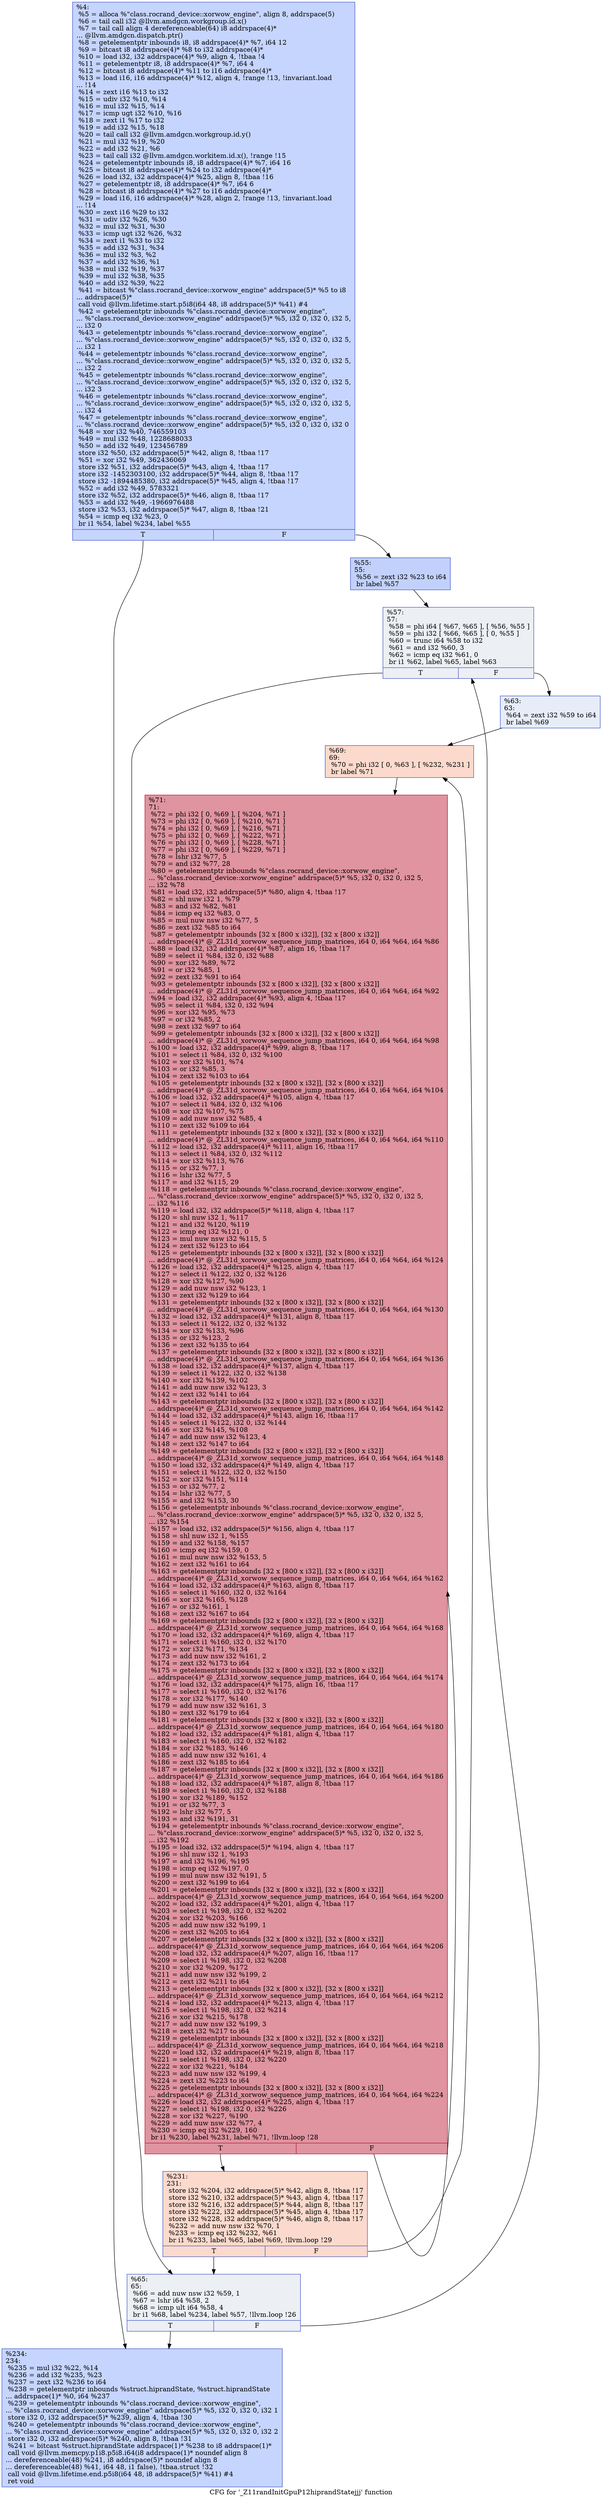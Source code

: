 digraph "CFG for '_Z11randInitGpuP12hiprandStatejjj' function" {
	label="CFG for '_Z11randInitGpuP12hiprandStatejjj' function";

	Node0x56e5a70 [shape=record,color="#3d50c3ff", style=filled, fillcolor="#7ea1fa70",label="{%4:\l  %5 = alloca %\"class.rocrand_device::xorwow_engine\", align 8, addrspace(5)\l  %6 = tail call i32 @llvm.amdgcn.workgroup.id.x()\l  %7 = tail call align 4 dereferenceable(64) i8 addrspace(4)*\l... @llvm.amdgcn.dispatch.ptr()\l  %8 = getelementptr inbounds i8, i8 addrspace(4)* %7, i64 12\l  %9 = bitcast i8 addrspace(4)* %8 to i32 addrspace(4)*\l  %10 = load i32, i32 addrspace(4)* %9, align 4, !tbaa !4\l  %11 = getelementptr i8, i8 addrspace(4)* %7, i64 4\l  %12 = bitcast i8 addrspace(4)* %11 to i16 addrspace(4)*\l  %13 = load i16, i16 addrspace(4)* %12, align 4, !range !13, !invariant.load\l... !14\l  %14 = zext i16 %13 to i32\l  %15 = udiv i32 %10, %14\l  %16 = mul i32 %15, %14\l  %17 = icmp ugt i32 %10, %16\l  %18 = zext i1 %17 to i32\l  %19 = add i32 %15, %18\l  %20 = tail call i32 @llvm.amdgcn.workgroup.id.y()\l  %21 = mul i32 %19, %20\l  %22 = add i32 %21, %6\l  %23 = tail call i32 @llvm.amdgcn.workitem.id.x(), !range !15\l  %24 = getelementptr inbounds i8, i8 addrspace(4)* %7, i64 16\l  %25 = bitcast i8 addrspace(4)* %24 to i32 addrspace(4)*\l  %26 = load i32, i32 addrspace(4)* %25, align 8, !tbaa !16\l  %27 = getelementptr i8, i8 addrspace(4)* %7, i64 6\l  %28 = bitcast i8 addrspace(4)* %27 to i16 addrspace(4)*\l  %29 = load i16, i16 addrspace(4)* %28, align 2, !range !13, !invariant.load\l... !14\l  %30 = zext i16 %29 to i32\l  %31 = udiv i32 %26, %30\l  %32 = mul i32 %31, %30\l  %33 = icmp ugt i32 %26, %32\l  %34 = zext i1 %33 to i32\l  %35 = add i32 %31, %34\l  %36 = mul i32 %3, %2\l  %37 = add i32 %36, %1\l  %38 = mul i32 %19, %37\l  %39 = mul i32 %38, %35\l  %40 = add i32 %39, %22\l  %41 = bitcast %\"class.rocrand_device::xorwow_engine\" addrspace(5)* %5 to i8\l... addrspace(5)*\l  call void @llvm.lifetime.start.p5i8(i64 48, i8 addrspace(5)* %41) #4\l  %42 = getelementptr inbounds %\"class.rocrand_device::xorwow_engine\",\l... %\"class.rocrand_device::xorwow_engine\" addrspace(5)* %5, i32 0, i32 0, i32 5,\l... i32 0\l  %43 = getelementptr inbounds %\"class.rocrand_device::xorwow_engine\",\l... %\"class.rocrand_device::xorwow_engine\" addrspace(5)* %5, i32 0, i32 0, i32 5,\l... i32 1\l  %44 = getelementptr inbounds %\"class.rocrand_device::xorwow_engine\",\l... %\"class.rocrand_device::xorwow_engine\" addrspace(5)* %5, i32 0, i32 0, i32 5,\l... i32 2\l  %45 = getelementptr inbounds %\"class.rocrand_device::xorwow_engine\",\l... %\"class.rocrand_device::xorwow_engine\" addrspace(5)* %5, i32 0, i32 0, i32 5,\l... i32 3\l  %46 = getelementptr inbounds %\"class.rocrand_device::xorwow_engine\",\l... %\"class.rocrand_device::xorwow_engine\" addrspace(5)* %5, i32 0, i32 0, i32 5,\l... i32 4\l  %47 = getelementptr inbounds %\"class.rocrand_device::xorwow_engine\",\l... %\"class.rocrand_device::xorwow_engine\" addrspace(5)* %5, i32 0, i32 0, i32 0\l  %48 = xor i32 %40, 746559103\l  %49 = mul i32 %48, 1228688033\l  %50 = add i32 %49, 123456789\l  store i32 %50, i32 addrspace(5)* %42, align 8, !tbaa !17\l  %51 = xor i32 %49, 362436069\l  store i32 %51, i32 addrspace(5)* %43, align 4, !tbaa !17\l  store i32 -1452303100, i32 addrspace(5)* %44, align 8, !tbaa !17\l  store i32 -1894485380, i32 addrspace(5)* %45, align 4, !tbaa !17\l  %52 = add i32 %49, 5783321\l  store i32 %52, i32 addrspace(5)* %46, align 8, !tbaa !17\l  %53 = add i32 %49, -1966976488\l  store i32 %53, i32 addrspace(5)* %47, align 8, !tbaa !21\l  %54 = icmp eq i32 %23, 0\l  br i1 %54, label %234, label %55\l|{<s0>T|<s1>F}}"];
	Node0x56e5a70:s0 -> Node0x56ee6e0;
	Node0x56e5a70:s1 -> Node0x56ee770;
	Node0x56ee770 [shape=record,color="#3d50c3ff", style=filled, fillcolor="#7396f570",label="{%55:\l55:                                               \l  %56 = zext i32 %23 to i64\l  br label %57\l}"];
	Node0x56ee770 -> Node0x56ee920;
	Node0x56ee920 [shape=record,color="#3d50c3ff", style=filled, fillcolor="#d4dbe670",label="{%57:\l57:                                               \l  %58 = phi i64 [ %67, %65 ], [ %56, %55 ]\l  %59 = phi i32 [ %66, %65 ], [ 0, %55 ]\l  %60 = trunc i64 %58 to i32\l  %61 = and i32 %60, 3\l  %62 = icmp eq i32 %61, 0\l  br i1 %62, label %65, label %63\l|{<s0>T|<s1>F}}"];
	Node0x56ee920:s0 -> Node0x56ee9e0;
	Node0x56ee920:s1 -> Node0x56eedd0;
	Node0x56eedd0 [shape=record,color="#3d50c3ff", style=filled, fillcolor="#c7d7f070",label="{%63:\l63:                                               \l  %64 = zext i32 %59 to i64\l  br label %69\l}"];
	Node0x56eedd0 -> Node0x56ec770;
	Node0x56ee9e0 [shape=record,color="#3d50c3ff", style=filled, fillcolor="#d4dbe670",label="{%65:\l65:                                               \l  %66 = add nuw nsw i32 %59, 1\l  %67 = lshr i64 %58, 2\l  %68 = icmp ult i64 %58, 4\l  br i1 %68, label %234, label %57, !llvm.loop !26\l|{<s0>T|<s1>F}}"];
	Node0x56ee9e0:s0 -> Node0x56ee6e0;
	Node0x56ee9e0:s1 -> Node0x56ee920;
	Node0x56ec770 [shape=record,color="#3d50c3ff", style=filled, fillcolor="#f7ac8e70",label="{%69:\l69:                                               \l  %70 = phi i32 [ 0, %63 ], [ %232, %231 ]\l  br label %71\l}"];
	Node0x56ec770 -> Node0x56ef690;
	Node0x56ef690 [shape=record,color="#b70d28ff", style=filled, fillcolor="#b70d2870",label="{%71:\l71:                                               \l  %72 = phi i32 [ 0, %69 ], [ %204, %71 ]\l  %73 = phi i32 [ 0, %69 ], [ %210, %71 ]\l  %74 = phi i32 [ 0, %69 ], [ %216, %71 ]\l  %75 = phi i32 [ 0, %69 ], [ %222, %71 ]\l  %76 = phi i32 [ 0, %69 ], [ %228, %71 ]\l  %77 = phi i32 [ 0, %69 ], [ %229, %71 ]\l  %78 = lshr i32 %77, 5\l  %79 = and i32 %77, 28\l  %80 = getelementptr inbounds %\"class.rocrand_device::xorwow_engine\",\l... %\"class.rocrand_device::xorwow_engine\" addrspace(5)* %5, i32 0, i32 0, i32 5,\l... i32 %78\l  %81 = load i32, i32 addrspace(5)* %80, align 4, !tbaa !17\l  %82 = shl nuw i32 1, %79\l  %83 = and i32 %82, %81\l  %84 = icmp eq i32 %83, 0\l  %85 = mul nuw nsw i32 %77, 5\l  %86 = zext i32 %85 to i64\l  %87 = getelementptr inbounds [32 x [800 x i32]], [32 x [800 x i32]]\l... addrspace(4)* @_ZL31d_xorwow_sequence_jump_matrices, i64 0, i64 %64, i64 %86\l  %88 = load i32, i32 addrspace(4)* %87, align 16, !tbaa !17\l  %89 = select i1 %84, i32 0, i32 %88\l  %90 = xor i32 %89, %72\l  %91 = or i32 %85, 1\l  %92 = zext i32 %91 to i64\l  %93 = getelementptr inbounds [32 x [800 x i32]], [32 x [800 x i32]]\l... addrspace(4)* @_ZL31d_xorwow_sequence_jump_matrices, i64 0, i64 %64, i64 %92\l  %94 = load i32, i32 addrspace(4)* %93, align 4, !tbaa !17\l  %95 = select i1 %84, i32 0, i32 %94\l  %96 = xor i32 %95, %73\l  %97 = or i32 %85, 2\l  %98 = zext i32 %97 to i64\l  %99 = getelementptr inbounds [32 x [800 x i32]], [32 x [800 x i32]]\l... addrspace(4)* @_ZL31d_xorwow_sequence_jump_matrices, i64 0, i64 %64, i64 %98\l  %100 = load i32, i32 addrspace(4)* %99, align 8, !tbaa !17\l  %101 = select i1 %84, i32 0, i32 %100\l  %102 = xor i32 %101, %74\l  %103 = or i32 %85, 3\l  %104 = zext i32 %103 to i64\l  %105 = getelementptr inbounds [32 x [800 x i32]], [32 x [800 x i32]]\l... addrspace(4)* @_ZL31d_xorwow_sequence_jump_matrices, i64 0, i64 %64, i64 %104\l  %106 = load i32, i32 addrspace(4)* %105, align 4, !tbaa !17\l  %107 = select i1 %84, i32 0, i32 %106\l  %108 = xor i32 %107, %75\l  %109 = add nuw nsw i32 %85, 4\l  %110 = zext i32 %109 to i64\l  %111 = getelementptr inbounds [32 x [800 x i32]], [32 x [800 x i32]]\l... addrspace(4)* @_ZL31d_xorwow_sequence_jump_matrices, i64 0, i64 %64, i64 %110\l  %112 = load i32, i32 addrspace(4)* %111, align 16, !tbaa !17\l  %113 = select i1 %84, i32 0, i32 %112\l  %114 = xor i32 %113, %76\l  %115 = or i32 %77, 1\l  %116 = lshr i32 %77, 5\l  %117 = and i32 %115, 29\l  %118 = getelementptr inbounds %\"class.rocrand_device::xorwow_engine\",\l... %\"class.rocrand_device::xorwow_engine\" addrspace(5)* %5, i32 0, i32 0, i32 5,\l... i32 %116\l  %119 = load i32, i32 addrspace(5)* %118, align 4, !tbaa !17\l  %120 = shl nuw i32 1, %117\l  %121 = and i32 %120, %119\l  %122 = icmp eq i32 %121, 0\l  %123 = mul nuw nsw i32 %115, 5\l  %124 = zext i32 %123 to i64\l  %125 = getelementptr inbounds [32 x [800 x i32]], [32 x [800 x i32]]\l... addrspace(4)* @_ZL31d_xorwow_sequence_jump_matrices, i64 0, i64 %64, i64 %124\l  %126 = load i32, i32 addrspace(4)* %125, align 4, !tbaa !17\l  %127 = select i1 %122, i32 0, i32 %126\l  %128 = xor i32 %127, %90\l  %129 = add nuw nsw i32 %123, 1\l  %130 = zext i32 %129 to i64\l  %131 = getelementptr inbounds [32 x [800 x i32]], [32 x [800 x i32]]\l... addrspace(4)* @_ZL31d_xorwow_sequence_jump_matrices, i64 0, i64 %64, i64 %130\l  %132 = load i32, i32 addrspace(4)* %131, align 8, !tbaa !17\l  %133 = select i1 %122, i32 0, i32 %132\l  %134 = xor i32 %133, %96\l  %135 = or i32 %123, 2\l  %136 = zext i32 %135 to i64\l  %137 = getelementptr inbounds [32 x [800 x i32]], [32 x [800 x i32]]\l... addrspace(4)* @_ZL31d_xorwow_sequence_jump_matrices, i64 0, i64 %64, i64 %136\l  %138 = load i32, i32 addrspace(4)* %137, align 4, !tbaa !17\l  %139 = select i1 %122, i32 0, i32 %138\l  %140 = xor i32 %139, %102\l  %141 = add nuw nsw i32 %123, 3\l  %142 = zext i32 %141 to i64\l  %143 = getelementptr inbounds [32 x [800 x i32]], [32 x [800 x i32]]\l... addrspace(4)* @_ZL31d_xorwow_sequence_jump_matrices, i64 0, i64 %64, i64 %142\l  %144 = load i32, i32 addrspace(4)* %143, align 16, !tbaa !17\l  %145 = select i1 %122, i32 0, i32 %144\l  %146 = xor i32 %145, %108\l  %147 = add nuw nsw i32 %123, 4\l  %148 = zext i32 %147 to i64\l  %149 = getelementptr inbounds [32 x [800 x i32]], [32 x [800 x i32]]\l... addrspace(4)* @_ZL31d_xorwow_sequence_jump_matrices, i64 0, i64 %64, i64 %148\l  %150 = load i32, i32 addrspace(4)* %149, align 4, !tbaa !17\l  %151 = select i1 %122, i32 0, i32 %150\l  %152 = xor i32 %151, %114\l  %153 = or i32 %77, 2\l  %154 = lshr i32 %77, 5\l  %155 = and i32 %153, 30\l  %156 = getelementptr inbounds %\"class.rocrand_device::xorwow_engine\",\l... %\"class.rocrand_device::xorwow_engine\" addrspace(5)* %5, i32 0, i32 0, i32 5,\l... i32 %154\l  %157 = load i32, i32 addrspace(5)* %156, align 4, !tbaa !17\l  %158 = shl nuw i32 1, %155\l  %159 = and i32 %158, %157\l  %160 = icmp eq i32 %159, 0\l  %161 = mul nuw nsw i32 %153, 5\l  %162 = zext i32 %161 to i64\l  %163 = getelementptr inbounds [32 x [800 x i32]], [32 x [800 x i32]]\l... addrspace(4)* @_ZL31d_xorwow_sequence_jump_matrices, i64 0, i64 %64, i64 %162\l  %164 = load i32, i32 addrspace(4)* %163, align 8, !tbaa !17\l  %165 = select i1 %160, i32 0, i32 %164\l  %166 = xor i32 %165, %128\l  %167 = or i32 %161, 1\l  %168 = zext i32 %167 to i64\l  %169 = getelementptr inbounds [32 x [800 x i32]], [32 x [800 x i32]]\l... addrspace(4)* @_ZL31d_xorwow_sequence_jump_matrices, i64 0, i64 %64, i64 %168\l  %170 = load i32, i32 addrspace(4)* %169, align 4, !tbaa !17\l  %171 = select i1 %160, i32 0, i32 %170\l  %172 = xor i32 %171, %134\l  %173 = add nuw nsw i32 %161, 2\l  %174 = zext i32 %173 to i64\l  %175 = getelementptr inbounds [32 x [800 x i32]], [32 x [800 x i32]]\l... addrspace(4)* @_ZL31d_xorwow_sequence_jump_matrices, i64 0, i64 %64, i64 %174\l  %176 = load i32, i32 addrspace(4)* %175, align 16, !tbaa !17\l  %177 = select i1 %160, i32 0, i32 %176\l  %178 = xor i32 %177, %140\l  %179 = add nuw nsw i32 %161, 3\l  %180 = zext i32 %179 to i64\l  %181 = getelementptr inbounds [32 x [800 x i32]], [32 x [800 x i32]]\l... addrspace(4)* @_ZL31d_xorwow_sequence_jump_matrices, i64 0, i64 %64, i64 %180\l  %182 = load i32, i32 addrspace(4)* %181, align 4, !tbaa !17\l  %183 = select i1 %160, i32 0, i32 %182\l  %184 = xor i32 %183, %146\l  %185 = add nuw nsw i32 %161, 4\l  %186 = zext i32 %185 to i64\l  %187 = getelementptr inbounds [32 x [800 x i32]], [32 x [800 x i32]]\l... addrspace(4)* @_ZL31d_xorwow_sequence_jump_matrices, i64 0, i64 %64, i64 %186\l  %188 = load i32, i32 addrspace(4)* %187, align 8, !tbaa !17\l  %189 = select i1 %160, i32 0, i32 %188\l  %190 = xor i32 %189, %152\l  %191 = or i32 %77, 3\l  %192 = lshr i32 %77, 5\l  %193 = and i32 %191, 31\l  %194 = getelementptr inbounds %\"class.rocrand_device::xorwow_engine\",\l... %\"class.rocrand_device::xorwow_engine\" addrspace(5)* %5, i32 0, i32 0, i32 5,\l... i32 %192\l  %195 = load i32, i32 addrspace(5)* %194, align 4, !tbaa !17\l  %196 = shl nuw i32 1, %193\l  %197 = and i32 %196, %195\l  %198 = icmp eq i32 %197, 0\l  %199 = mul nuw nsw i32 %191, 5\l  %200 = zext i32 %199 to i64\l  %201 = getelementptr inbounds [32 x [800 x i32]], [32 x [800 x i32]]\l... addrspace(4)* @_ZL31d_xorwow_sequence_jump_matrices, i64 0, i64 %64, i64 %200\l  %202 = load i32, i32 addrspace(4)* %201, align 4, !tbaa !17\l  %203 = select i1 %198, i32 0, i32 %202\l  %204 = xor i32 %203, %166\l  %205 = add nuw nsw i32 %199, 1\l  %206 = zext i32 %205 to i64\l  %207 = getelementptr inbounds [32 x [800 x i32]], [32 x [800 x i32]]\l... addrspace(4)* @_ZL31d_xorwow_sequence_jump_matrices, i64 0, i64 %64, i64 %206\l  %208 = load i32, i32 addrspace(4)* %207, align 16, !tbaa !17\l  %209 = select i1 %198, i32 0, i32 %208\l  %210 = xor i32 %209, %172\l  %211 = add nuw nsw i32 %199, 2\l  %212 = zext i32 %211 to i64\l  %213 = getelementptr inbounds [32 x [800 x i32]], [32 x [800 x i32]]\l... addrspace(4)* @_ZL31d_xorwow_sequence_jump_matrices, i64 0, i64 %64, i64 %212\l  %214 = load i32, i32 addrspace(4)* %213, align 4, !tbaa !17\l  %215 = select i1 %198, i32 0, i32 %214\l  %216 = xor i32 %215, %178\l  %217 = add nuw nsw i32 %199, 3\l  %218 = zext i32 %217 to i64\l  %219 = getelementptr inbounds [32 x [800 x i32]], [32 x [800 x i32]]\l... addrspace(4)* @_ZL31d_xorwow_sequence_jump_matrices, i64 0, i64 %64, i64 %218\l  %220 = load i32, i32 addrspace(4)* %219, align 8, !tbaa !17\l  %221 = select i1 %198, i32 0, i32 %220\l  %222 = xor i32 %221, %184\l  %223 = add nuw nsw i32 %199, 4\l  %224 = zext i32 %223 to i64\l  %225 = getelementptr inbounds [32 x [800 x i32]], [32 x [800 x i32]]\l... addrspace(4)* @_ZL31d_xorwow_sequence_jump_matrices, i64 0, i64 %64, i64 %224\l  %226 = load i32, i32 addrspace(4)* %225, align 4, !tbaa !17\l  %227 = select i1 %198, i32 0, i32 %226\l  %228 = xor i32 %227, %190\l  %229 = add nuw nsw i32 %77, 4\l  %230 = icmp eq i32 %229, 160\l  br i1 %230, label %231, label %71, !llvm.loop !28\l|{<s0>T|<s1>F}}"];
	Node0x56ef690:s0 -> Node0x56ef550;
	Node0x56ef690:s1 -> Node0x56ef690;
	Node0x56ef550 [shape=record,color="#3d50c3ff", style=filled, fillcolor="#f7ac8e70",label="{%231:\l231:                                              \l  store i32 %204, i32 addrspace(5)* %42, align 8, !tbaa !17\l  store i32 %210, i32 addrspace(5)* %43, align 4, !tbaa !17\l  store i32 %216, i32 addrspace(5)* %44, align 8, !tbaa !17\l  store i32 %222, i32 addrspace(5)* %45, align 4, !tbaa !17\l  store i32 %228, i32 addrspace(5)* %46, align 8, !tbaa !17\l  %232 = add nuw nsw i32 %70, 1\l  %233 = icmp eq i32 %232, %61\l  br i1 %233, label %65, label %69, !llvm.loop !29\l|{<s0>T|<s1>F}}"];
	Node0x56ef550:s0 -> Node0x56ee9e0;
	Node0x56ef550:s1 -> Node0x56ec770;
	Node0x56ee6e0 [shape=record,color="#3d50c3ff", style=filled, fillcolor="#7ea1fa70",label="{%234:\l234:                                              \l  %235 = mul i32 %22, %14\l  %236 = add i32 %235, %23\l  %237 = zext i32 %236 to i64\l  %238 = getelementptr inbounds %struct.hiprandState, %struct.hiprandState\l... addrspace(1)* %0, i64 %237\l  %239 = getelementptr inbounds %\"class.rocrand_device::xorwow_engine\",\l... %\"class.rocrand_device::xorwow_engine\" addrspace(5)* %5, i32 0, i32 0, i32 1\l  store i32 0, i32 addrspace(5)* %239, align 4, !tbaa !30\l  %240 = getelementptr inbounds %\"class.rocrand_device::xorwow_engine\",\l... %\"class.rocrand_device::xorwow_engine\" addrspace(5)* %5, i32 0, i32 0, i32 2\l  store i32 0, i32 addrspace(5)* %240, align 8, !tbaa !31\l  %241 = bitcast %struct.hiprandState addrspace(1)* %238 to i8 addrspace(1)*\l  call void @llvm.memcpy.p1i8.p5i8.i64(i8 addrspace(1)* noundef align 8\l... dereferenceable(48) %241, i8 addrspace(5)* noundef align 8\l... dereferenceable(48) %41, i64 48, i1 false), !tbaa.struct !32\l  call void @llvm.lifetime.end.p5i8(i64 48, i8 addrspace(5)* %41) #4\l  ret void\l}"];
}

